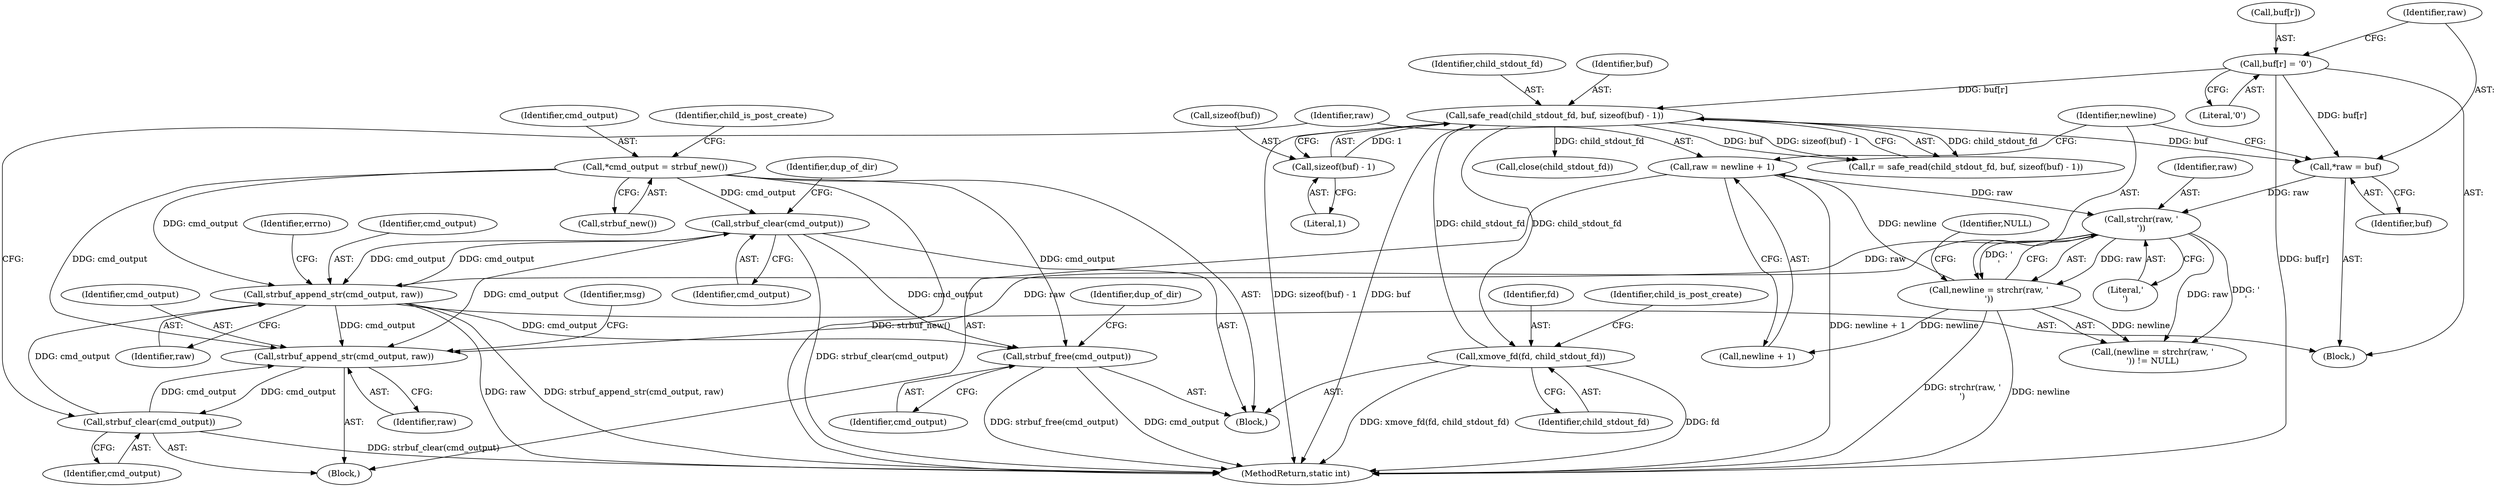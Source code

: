 digraph "0_abrt_8939398b82006ba1fec4ed491339fc075f43fc7c_0@API" {
"1000490" [label="(Call,strbuf_free(cmd_output))"];
"1000183" [label="(Call,*cmd_output = strbuf_new())"];
"1000475" [label="(Call,strbuf_clear(cmd_output))"];
"1000272" [label="(Call,strbuf_append_str(cmd_output, raw))"];
"1000265" [label="(Call,strbuf_clear(cmd_output))"];
"1000235" [label="(Call,strbuf_append_str(cmd_output, raw))"];
"1000226" [label="(Call,strchr(raw, '\n'))"];
"1000218" [label="(Call,*raw = buf)"];
"1000212" [label="(Call,buf[r] = '\0')"];
"1000200" [label="(Call,safe_read(child_stdout_fd, buf, sizeof(buf) - 1))"];
"1000469" [label="(Call,xmove_fd(fd, child_stdout_fd))"];
"1000203" [label="(Call,sizeof(buf) - 1)"];
"1000267" [label="(Call,raw = newline + 1)"];
"1000224" [label="(Call,newline = strchr(raw, '\n'))"];
"1000268" [label="(Identifier,raw)"];
"1000220" [label="(Identifier,buf)"];
"1000201" [label="(Identifier,child_stdout_fd)"];
"1000269" [label="(Call,newline + 1)"];
"1000228" [label="(Literal,'\n')"];
"1000195" [label="(Identifier,errno)"];
"1000227" [label="(Identifier,raw)"];
"1000274" [label="(Identifier,raw)"];
"1000185" [label="(Call,strbuf_new())"];
"1000229" [label="(Identifier,NULL)"];
"1000203" [label="(Call,sizeof(buf) - 1)"];
"1000236" [label="(Identifier,cmd_output)"];
"1000216" [label="(Literal,'\0')"];
"1000475" [label="(Call,strbuf_clear(cmd_output))"];
"1000491" [label="(Identifier,cmd_output)"];
"1000224" [label="(Call,newline = strchr(raw, '\n'))"];
"1000226" [label="(Call,strchr(raw, '\n'))"];
"1000218" [label="(Call,*raw = buf)"];
"1000206" [label="(Literal,1)"];
"1000237" [label="(Identifier,raw)"];
"1000225" [label="(Identifier,newline)"];
"1000493" [label="(Identifier,dup_of_dir)"];
"1000192" [label="(Block,)"];
"1000202" [label="(Identifier,buf)"];
"1000476" [label="(Identifier,cmd_output)"];
"1000471" [label="(Identifier,child_stdout_fd)"];
"1000265" [label="(Call,strbuf_clear(cmd_output))"];
"1000200" [label="(Call,safe_read(child_stdout_fd, buf, sizeof(buf) - 1))"];
"1000235" [label="(Call,strbuf_append_str(cmd_output, raw))"];
"1000213" [label="(Call,buf[r])"];
"1000240" [label="(Identifier,msg)"];
"1000219" [label="(Identifier,raw)"];
"1000267" [label="(Call,raw = newline + 1)"];
"1000473" [label="(Identifier,child_is_post_create)"];
"1000272" [label="(Call,strbuf_append_str(cmd_output, raw))"];
"1000204" [label="(Call,sizeof(buf))"];
"1000494" [label="(Call,close(child_stdout_fd))"];
"1000478" [label="(Identifier,dup_of_dir)"];
"1000470" [label="(Identifier,fd)"];
"1000212" [label="(Call,buf[r] = '\0')"];
"1000498" [label="(MethodReturn,static int)"];
"1000198" [label="(Call,r = safe_read(child_stdout_fd, buf, sizeof(buf) - 1))"];
"1000273" [label="(Identifier,cmd_output)"];
"1000230" [label="(Block,)"];
"1000266" [label="(Identifier,cmd_output)"];
"1000133" [label="(Block,)"];
"1000184" [label="(Identifier,cmd_output)"];
"1000490" [label="(Call,strbuf_free(cmd_output))"];
"1000223" [label="(Call,(newline = strchr(raw, '\n')) != NULL)"];
"1000469" [label="(Call,xmove_fd(fd, child_stdout_fd))"];
"1000183" [label="(Call,*cmd_output = strbuf_new())"];
"1000188" [label="(Identifier,child_is_post_create)"];
"1000490" -> "1000133"  [label="AST: "];
"1000490" -> "1000491"  [label="CFG: "];
"1000491" -> "1000490"  [label="AST: "];
"1000493" -> "1000490"  [label="CFG: "];
"1000490" -> "1000498"  [label="DDG: cmd_output"];
"1000490" -> "1000498"  [label="DDG: strbuf_free(cmd_output)"];
"1000183" -> "1000490"  [label="DDG: cmd_output"];
"1000475" -> "1000490"  [label="DDG: cmd_output"];
"1000272" -> "1000490"  [label="DDG: cmd_output"];
"1000183" -> "1000133"  [label="AST: "];
"1000183" -> "1000185"  [label="CFG: "];
"1000184" -> "1000183"  [label="AST: "];
"1000185" -> "1000183"  [label="AST: "];
"1000188" -> "1000183"  [label="CFG: "];
"1000183" -> "1000498"  [label="DDG: strbuf_new()"];
"1000183" -> "1000235"  [label="DDG: cmd_output"];
"1000183" -> "1000272"  [label="DDG: cmd_output"];
"1000183" -> "1000475"  [label="DDG: cmd_output"];
"1000475" -> "1000133"  [label="AST: "];
"1000475" -> "1000476"  [label="CFG: "];
"1000476" -> "1000475"  [label="AST: "];
"1000478" -> "1000475"  [label="CFG: "];
"1000475" -> "1000498"  [label="DDG: strbuf_clear(cmd_output)"];
"1000475" -> "1000235"  [label="DDG: cmd_output"];
"1000475" -> "1000272"  [label="DDG: cmd_output"];
"1000272" -> "1000475"  [label="DDG: cmd_output"];
"1000272" -> "1000192"  [label="AST: "];
"1000272" -> "1000274"  [label="CFG: "];
"1000273" -> "1000272"  [label="AST: "];
"1000274" -> "1000272"  [label="AST: "];
"1000195" -> "1000272"  [label="CFG: "];
"1000272" -> "1000498"  [label="DDG: raw"];
"1000272" -> "1000498"  [label="DDG: strbuf_append_str(cmd_output, raw)"];
"1000272" -> "1000235"  [label="DDG: cmd_output"];
"1000265" -> "1000272"  [label="DDG: cmd_output"];
"1000226" -> "1000272"  [label="DDG: raw"];
"1000265" -> "1000230"  [label="AST: "];
"1000265" -> "1000266"  [label="CFG: "];
"1000266" -> "1000265"  [label="AST: "];
"1000268" -> "1000265"  [label="CFG: "];
"1000265" -> "1000498"  [label="DDG: strbuf_clear(cmd_output)"];
"1000265" -> "1000235"  [label="DDG: cmd_output"];
"1000235" -> "1000265"  [label="DDG: cmd_output"];
"1000235" -> "1000230"  [label="AST: "];
"1000235" -> "1000237"  [label="CFG: "];
"1000236" -> "1000235"  [label="AST: "];
"1000237" -> "1000235"  [label="AST: "];
"1000240" -> "1000235"  [label="CFG: "];
"1000226" -> "1000235"  [label="DDG: raw"];
"1000226" -> "1000224"  [label="AST: "];
"1000226" -> "1000228"  [label="CFG: "];
"1000227" -> "1000226"  [label="AST: "];
"1000228" -> "1000226"  [label="AST: "];
"1000224" -> "1000226"  [label="CFG: "];
"1000226" -> "1000223"  [label="DDG: raw"];
"1000226" -> "1000223"  [label="DDG: '\n'"];
"1000226" -> "1000224"  [label="DDG: raw"];
"1000226" -> "1000224"  [label="DDG: '\n'"];
"1000218" -> "1000226"  [label="DDG: raw"];
"1000267" -> "1000226"  [label="DDG: raw"];
"1000218" -> "1000192"  [label="AST: "];
"1000218" -> "1000220"  [label="CFG: "];
"1000219" -> "1000218"  [label="AST: "];
"1000220" -> "1000218"  [label="AST: "];
"1000225" -> "1000218"  [label="CFG: "];
"1000212" -> "1000218"  [label="DDG: buf[r]"];
"1000200" -> "1000218"  [label="DDG: buf"];
"1000212" -> "1000192"  [label="AST: "];
"1000212" -> "1000216"  [label="CFG: "];
"1000213" -> "1000212"  [label="AST: "];
"1000216" -> "1000212"  [label="AST: "];
"1000219" -> "1000212"  [label="CFG: "];
"1000212" -> "1000498"  [label="DDG: buf[r]"];
"1000212" -> "1000200"  [label="DDG: buf[r]"];
"1000200" -> "1000198"  [label="AST: "];
"1000200" -> "1000203"  [label="CFG: "];
"1000201" -> "1000200"  [label="AST: "];
"1000202" -> "1000200"  [label="AST: "];
"1000203" -> "1000200"  [label="AST: "];
"1000198" -> "1000200"  [label="CFG: "];
"1000200" -> "1000498"  [label="DDG: sizeof(buf) - 1"];
"1000200" -> "1000498"  [label="DDG: buf"];
"1000200" -> "1000198"  [label="DDG: child_stdout_fd"];
"1000200" -> "1000198"  [label="DDG: buf"];
"1000200" -> "1000198"  [label="DDG: sizeof(buf) - 1"];
"1000469" -> "1000200"  [label="DDG: child_stdout_fd"];
"1000203" -> "1000200"  [label="DDG: 1"];
"1000200" -> "1000469"  [label="DDG: child_stdout_fd"];
"1000200" -> "1000494"  [label="DDG: child_stdout_fd"];
"1000469" -> "1000133"  [label="AST: "];
"1000469" -> "1000471"  [label="CFG: "];
"1000470" -> "1000469"  [label="AST: "];
"1000471" -> "1000469"  [label="AST: "];
"1000473" -> "1000469"  [label="CFG: "];
"1000469" -> "1000498"  [label="DDG: xmove_fd(fd, child_stdout_fd)"];
"1000469" -> "1000498"  [label="DDG: fd"];
"1000203" -> "1000206"  [label="CFG: "];
"1000204" -> "1000203"  [label="AST: "];
"1000206" -> "1000203"  [label="AST: "];
"1000267" -> "1000230"  [label="AST: "];
"1000267" -> "1000269"  [label="CFG: "];
"1000268" -> "1000267"  [label="AST: "];
"1000269" -> "1000267"  [label="AST: "];
"1000225" -> "1000267"  [label="CFG: "];
"1000267" -> "1000498"  [label="DDG: newline + 1"];
"1000224" -> "1000267"  [label="DDG: newline"];
"1000224" -> "1000223"  [label="AST: "];
"1000225" -> "1000224"  [label="AST: "];
"1000229" -> "1000224"  [label="CFG: "];
"1000224" -> "1000498"  [label="DDG: newline"];
"1000224" -> "1000498"  [label="DDG: strchr(raw, '\n')"];
"1000224" -> "1000223"  [label="DDG: newline"];
"1000224" -> "1000269"  [label="DDG: newline"];
}

